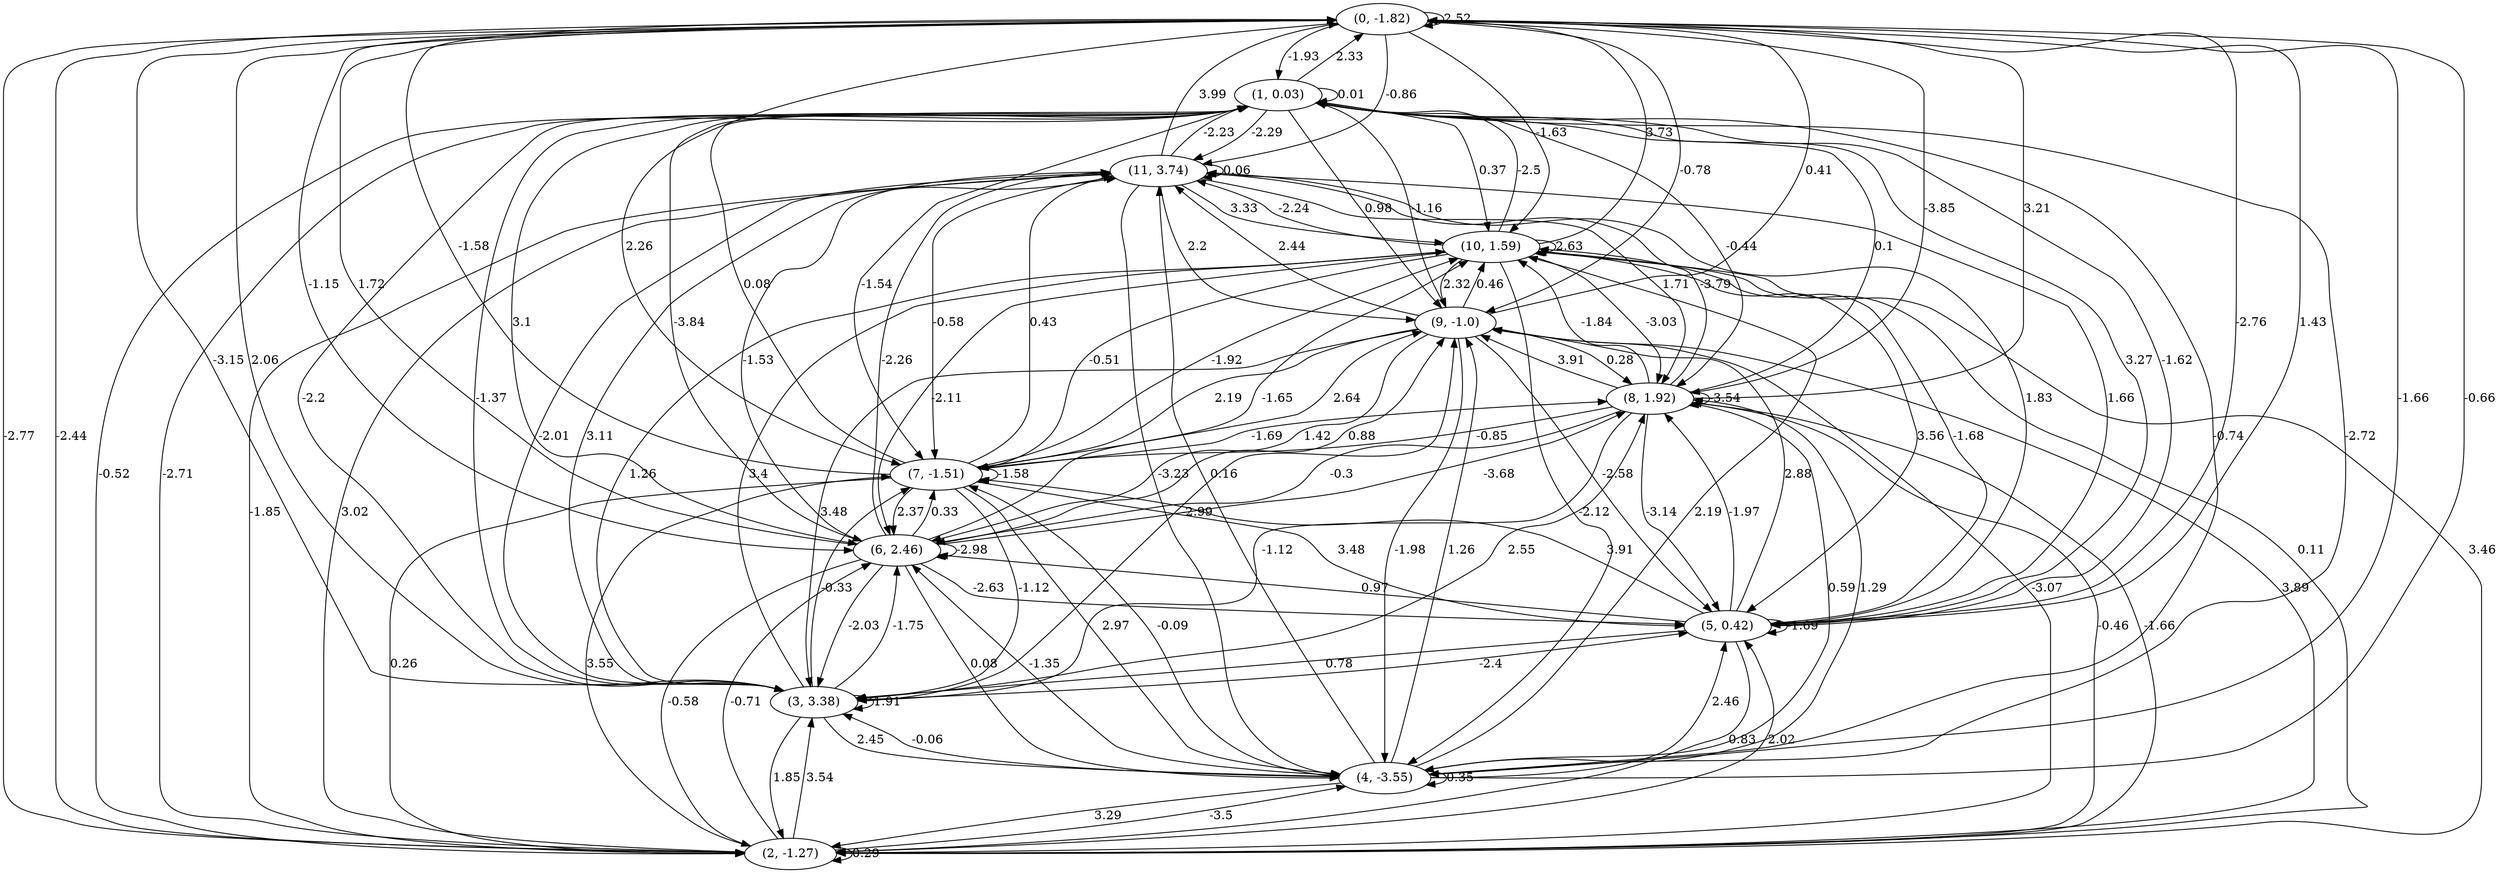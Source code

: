digraph {
    0 [ label = "(0, -1.82)" ]
    1 [ label = "(1, 0.03)" ]
    2 [ label = "(2, -1.27)" ]
    3 [ label = "(3, 3.38)" ]
    4 [ label = "(4, -3.55)" ]
    5 [ label = "(5, 0.42)" ]
    6 [ label = "(6, 2.46)" ]
    7 [ label = "(7, -1.51)" ]
    8 [ label = "(8, 1.92)" ]
    9 [ label = "(9, -1.0)" ]
    10 [ label = "(10, 1.59)" ]
    11 [ label = "(11, 3.74)" ]
    0 -> 0 [ label = "2.52" ]
    1 -> 1 [ label = "0.01" ]
    2 -> 2 [ label = "0.29" ]
    3 -> 3 [ label = "1.91" ]
    4 -> 4 [ label = "0.35" ]
    5 -> 5 [ label = "-1.69" ]
    6 -> 6 [ label = "-2.98" ]
    7 -> 7 [ label = "-1.58" ]
    8 -> 8 [ label = "-3.54" ]
    10 -> 10 [ label = "2.63" ]
    11 -> 11 [ label = "0.06" ]
    1 -> 0 [ label = "2.33" ]
    2 -> 0 [ label = "-2.44" ]
    3 -> 0 [ label = "2.06" ]
    4 -> 0 [ label = "-0.66" ]
    5 -> 0 [ label = "-2.76" ]
    6 -> 0 [ label = "1.72" ]
    7 -> 0 [ label = "-1.58" ]
    8 -> 0 [ label = "3.21" ]
    9 -> 0 [ label = "0.41" ]
    10 -> 0 [ label = "3.73" ]
    11 -> 0 [ label = "3.99" ]
    0 -> 1 [ label = "-1.93" ]
    2 -> 1 [ label = "-2.71" ]
    3 -> 1 [ label = "-1.37" ]
    4 -> 1 [ label = "-2.72" ]
    5 -> 1 [ label = "-1.62" ]
    6 -> 1 [ label = "-3.84" ]
    7 -> 1 [ label = "0.08" ]
    8 -> 1 [ label = "0.1" ]
    9 -> 1 [ label = "-1.16" ]
    10 -> 1 [ label = "-2.5" ]
    11 -> 1 [ label = "-2.23" ]
    0 -> 2 [ label = "-2.77" ]
    1 -> 2 [ label = "-0.52" ]
    3 -> 2 [ label = "1.85" ]
    4 -> 2 [ label = "3.29" ]
    5 -> 2 [ label = "0.83" ]
    6 -> 2 [ label = "-0.58" ]
    7 -> 2 [ label = "0.26" ]
    8 -> 2 [ label = "-0.46" ]
    9 -> 2 [ label = "-3.07" ]
    10 -> 2 [ label = "0.11" ]
    11 -> 2 [ label = "-1.85" ]
    0 -> 3 [ label = "-3.15" ]
    1 -> 3 [ label = "-2.2" ]
    2 -> 3 [ label = "3.54" ]
    4 -> 3 [ label = "-0.06" ]
    5 -> 3 [ label = "0.78" ]
    6 -> 3 [ label = "-2.03" ]
    7 -> 3 [ label = "-1.12" ]
    8 -> 3 [ label = "-1.12" ]
    9 -> 3 [ label = "3.48" ]
    10 -> 3 [ label = "1.26" ]
    11 -> 3 [ label = "-2.01" ]
    0 -> 4 [ label = "-1.66" ]
    1 -> 4 [ label = "-0.74" ]
    2 -> 4 [ label = "-3.5" ]
    3 -> 4 [ label = "2.45" ]
    6 -> 4 [ label = "0.08" ]
    7 -> 4 [ label = "2.97" ]
    8 -> 4 [ label = "0.59" ]
    9 -> 4 [ label = "-1.98" ]
    10 -> 4 [ label = "-2.12" ]
    11 -> 4 [ label = "-3.23" ]
    0 -> 5 [ label = "1.43" ]
    1 -> 5 [ label = "3.27" ]
    2 -> 5 [ label = "2.02" ]
    3 -> 5 [ label = "-2.4" ]
    4 -> 5 [ label = "2.46" ]
    6 -> 5 [ label = "-2.63" ]
    7 -> 5 [ label = "3.48" ]
    8 -> 5 [ label = "-3.14" ]
    9 -> 5 [ label = "-2.58" ]
    10 -> 5 [ label = "3.56" ]
    11 -> 5 [ label = "1.66" ]
    0 -> 6 [ label = "-1.15" ]
    1 -> 6 [ label = "3.1" ]
    2 -> 6 [ label = "-0.71" ]
    3 -> 6 [ label = "-1.75" ]
    4 -> 6 [ label = "-1.35" ]
    5 -> 6 [ label = "0.97" ]
    7 -> 6 [ label = "2.37" ]
    8 -> 6 [ label = "-0.3" ]
    9 -> 6 [ label = "1.42" ]
    10 -> 6 [ label = "-2.11" ]
    11 -> 6 [ label = "-1.53" ]
    0 -> 7 [ label = "2.26" ]
    1 -> 7 [ label = "-1.54" ]
    2 -> 7 [ label = "3.55" ]
    3 -> 7 [ label = "-0.33" ]
    4 -> 7 [ label = "-0.09" ]
    5 -> 7 [ label = "3.91" ]
    6 -> 7 [ label = "0.33" ]
    8 -> 7 [ label = "-0.85" ]
    9 -> 7 [ label = "2.19" ]
    10 -> 7 [ label = "-0.51" ]
    11 -> 7 [ label = "-0.58" ]
    0 -> 8 [ label = "-3.85" ]
    1 -> 8 [ label = "-0.44" ]
    2 -> 8 [ label = "-1.66" ]
    3 -> 8 [ label = "2.55" ]
    4 -> 8 [ label = "1.29" ]
    5 -> 8 [ label = "-1.97" ]
    6 -> 8 [ label = "-3.68" ]
    7 -> 8 [ label = "-1.69" ]
    9 -> 8 [ label = "0.28" ]
    10 -> 8 [ label = "-3.03" ]
    11 -> 8 [ label = "1.71" ]
    0 -> 9 [ label = "-0.78" ]
    1 -> 9 [ label = "0.98" ]
    2 -> 9 [ label = "3.89" ]
    3 -> 9 [ label = "-2.99" ]
    4 -> 9 [ label = "1.26" ]
    5 -> 9 [ label = "2.88" ]
    6 -> 9 [ label = "0.88" ]
    7 -> 9 [ label = "2.64" ]
    8 -> 9 [ label = "3.91" ]
    10 -> 9 [ label = "2.32" ]
    11 -> 9 [ label = "2.2" ]
    0 -> 10 [ label = "-1.63" ]
    1 -> 10 [ label = "0.37" ]
    2 -> 10 [ label = "3.46" ]
    3 -> 10 [ label = "3.4" ]
    4 -> 10 [ label = "2.19" ]
    5 -> 10 [ label = "-1.68" ]
    6 -> 10 [ label = "-1.65" ]
    7 -> 10 [ label = "-1.92" ]
    8 -> 10 [ label = "-1.84" ]
    9 -> 10 [ label = "0.46" ]
    11 -> 10 [ label = "3.33" ]
    0 -> 11 [ label = "-0.86" ]
    1 -> 11 [ label = "-2.29" ]
    2 -> 11 [ label = "3.02" ]
    3 -> 11 [ label = "3.11" ]
    4 -> 11 [ label = "0.16" ]
    5 -> 11 [ label = "1.83" ]
    6 -> 11 [ label = "-2.26" ]
    7 -> 11 [ label = "0.43" ]
    8 -> 11 [ label = "-3.79" ]
    9 -> 11 [ label = "2.44" ]
    10 -> 11 [ label = "-2.24" ]
}

